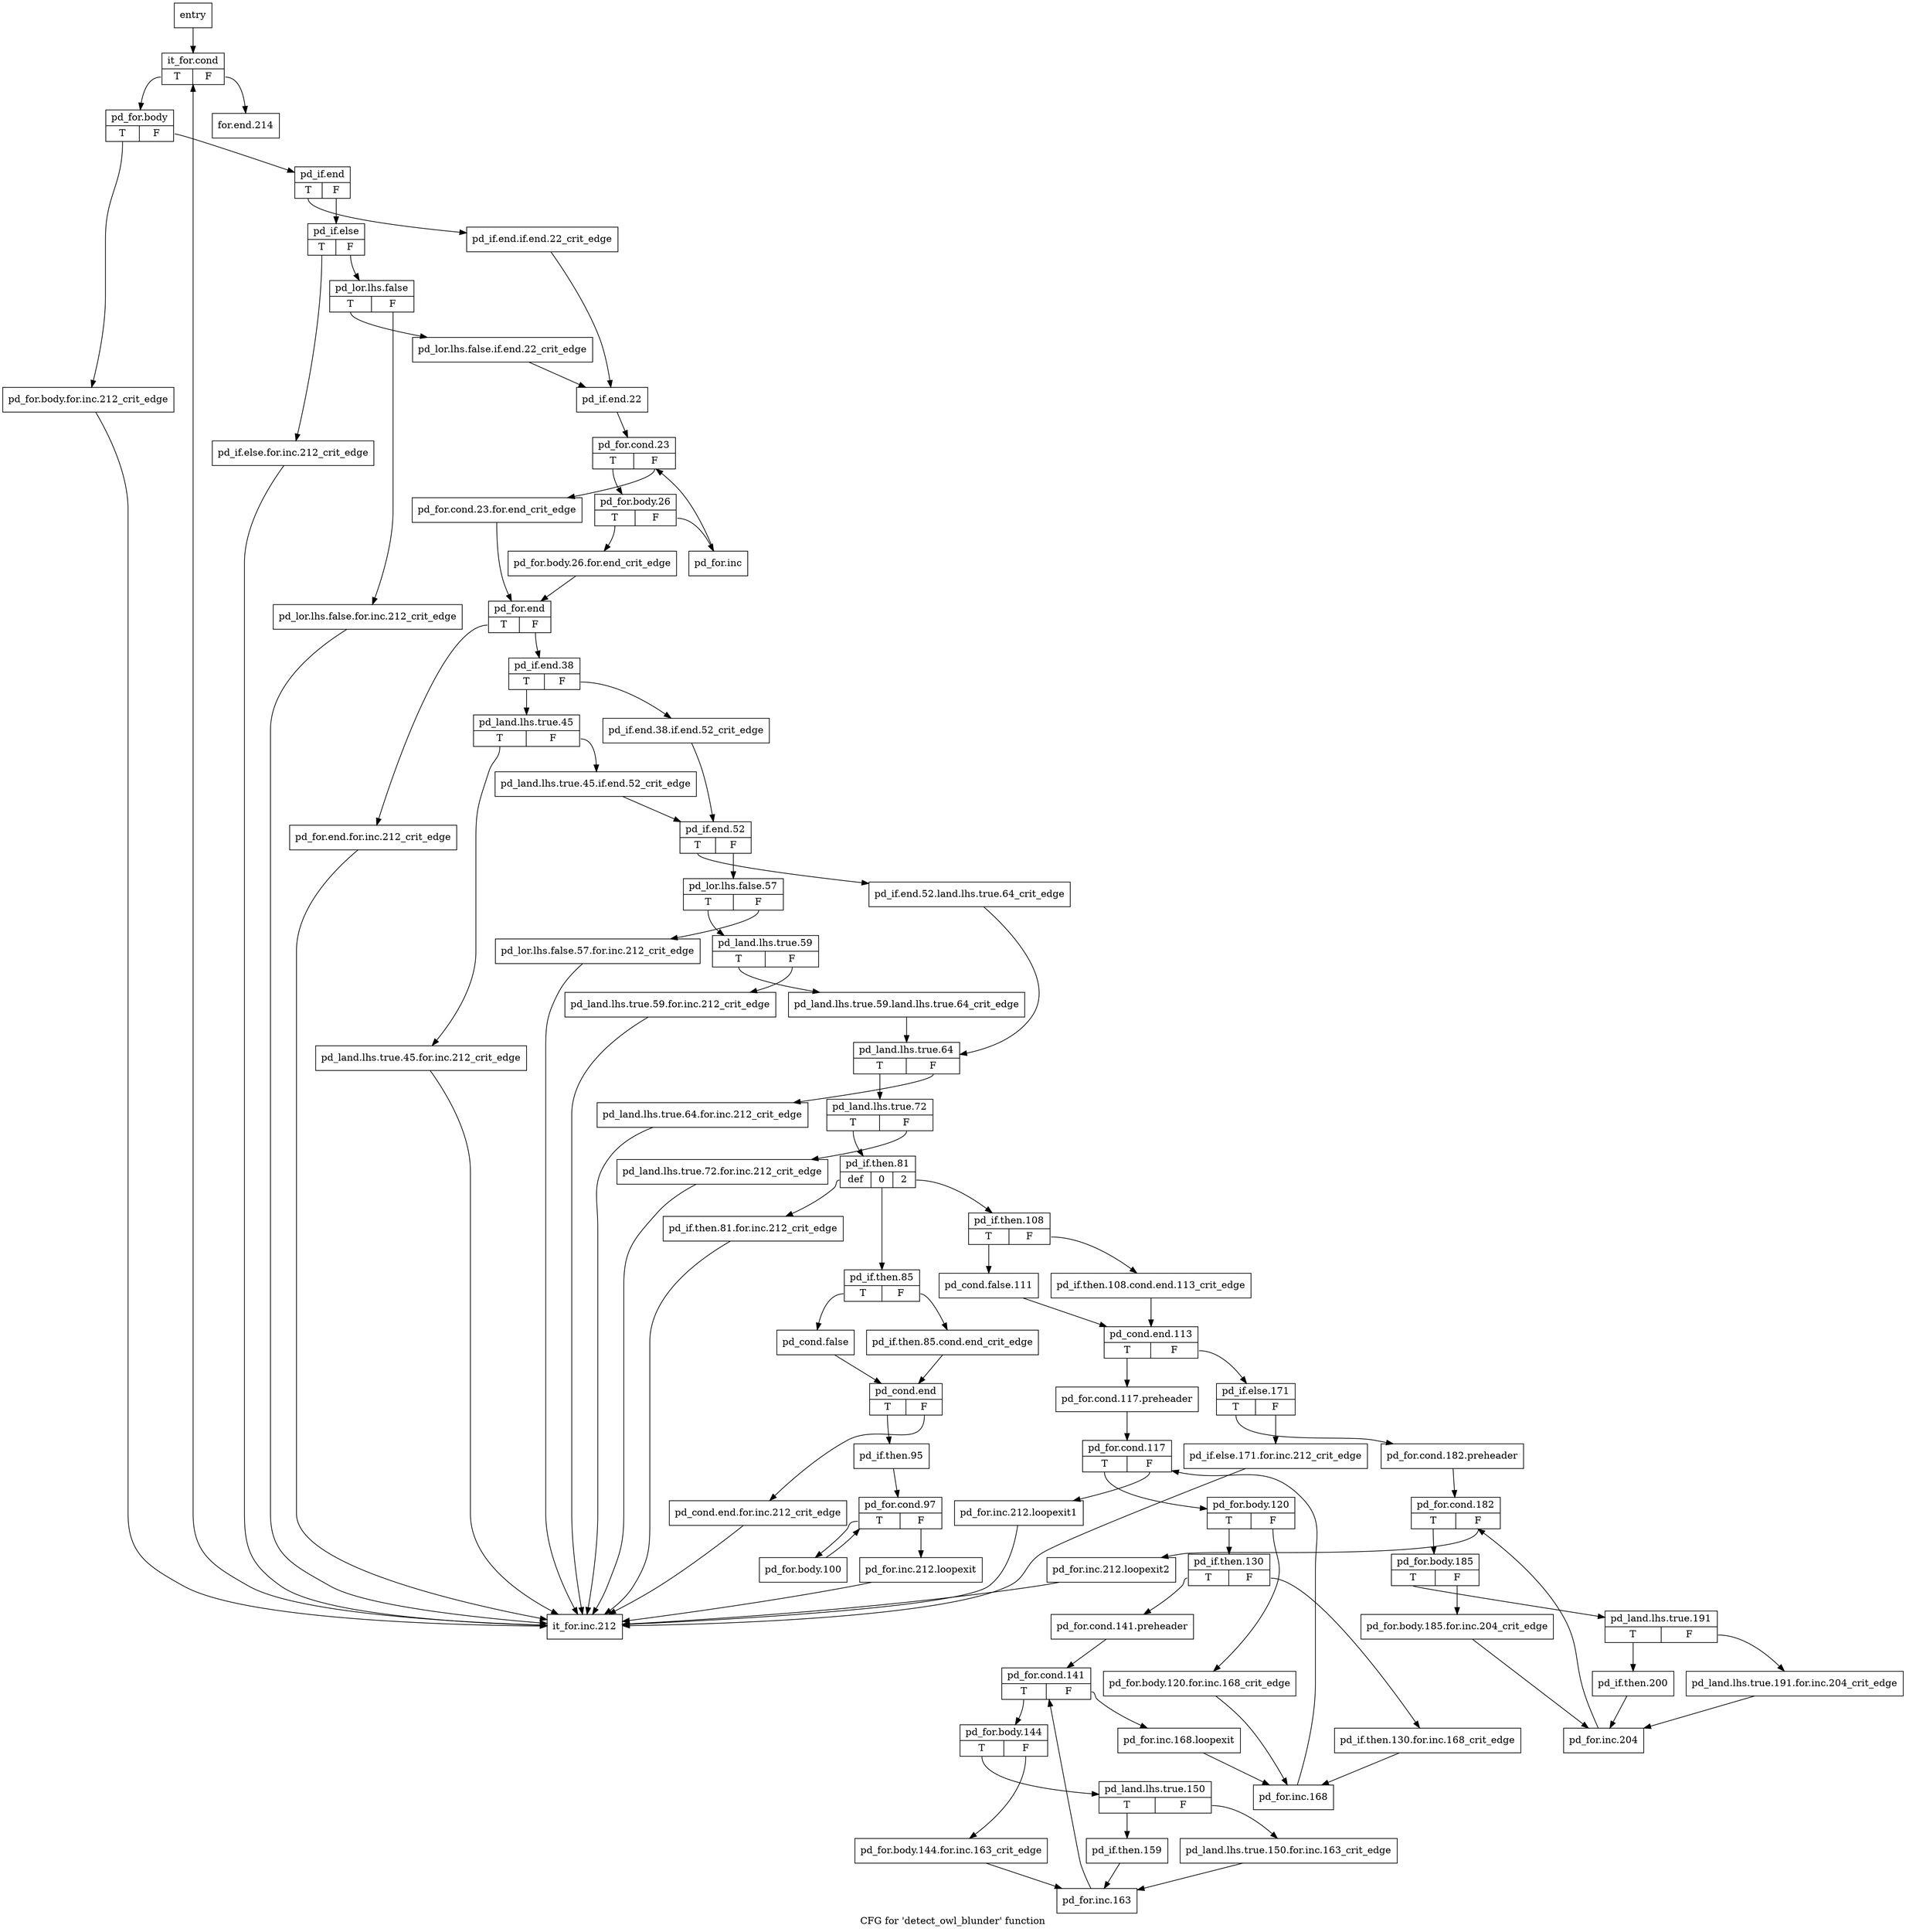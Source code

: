 digraph "CFG for 'detect_owl_blunder' function" {
	label="CFG for 'detect_owl_blunder' function";

	Node0x3572d00 [shape=record,label="{entry}"];
	Node0x3572d00 -> Node0x3572d50;
	Node0x3572d50 [shape=record,label="{it_for.cond|{<s0>T|<s1>F}}"];
	Node0x3572d50:s0 -> Node0x3572da0;
	Node0x3572d50:s1 -> Node0x35745b0;
	Node0x3572da0 [shape=record,label="{pd_for.body|{<s0>T|<s1>F}}"];
	Node0x3572da0:s0 -> Node0x3572df0;
	Node0x3572da0:s1 -> Node0x3572e40;
	Node0x3572df0 [shape=record,label="{pd_for.body.for.inc.212_crit_edge}"];
	Node0x3572df0 -> Node0x3574560;
	Node0x3572e40 [shape=record,label="{pd_if.end|{<s0>T|<s1>F}}"];
	Node0x3572e40:s0 -> Node0x3572e90;
	Node0x3572e40:s1 -> Node0x3572ee0;
	Node0x3572e90 [shape=record,label="{pd_if.end.if.end.22_crit_edge}"];
	Node0x3572e90 -> Node0x3573070;
	Node0x3572ee0 [shape=record,label="{pd_if.else|{<s0>T|<s1>F}}"];
	Node0x3572ee0:s0 -> Node0x3572f30;
	Node0x3572ee0:s1 -> Node0x3572f80;
	Node0x3572f30 [shape=record,label="{pd_if.else.for.inc.212_crit_edge}"];
	Node0x3572f30 -> Node0x3574560;
	Node0x3572f80 [shape=record,label="{pd_lor.lhs.false|{<s0>T|<s1>F}}"];
	Node0x3572f80:s0 -> Node0x3573020;
	Node0x3572f80:s1 -> Node0x3572fd0;
	Node0x3572fd0 [shape=record,label="{pd_lor.lhs.false.for.inc.212_crit_edge}"];
	Node0x3572fd0 -> Node0x3574560;
	Node0x3573020 [shape=record,label="{pd_lor.lhs.false.if.end.22_crit_edge}"];
	Node0x3573020 -> Node0x3573070;
	Node0x3573070 [shape=record,label="{pd_if.end.22}"];
	Node0x3573070 -> Node0x35730c0;
	Node0x35730c0 [shape=record,label="{pd_for.cond.23|{<s0>T|<s1>F}}"];
	Node0x35730c0:s0 -> Node0x3573160;
	Node0x35730c0:s1 -> Node0x3573110;
	Node0x3573110 [shape=record,label="{pd_for.cond.23.for.end_crit_edge}"];
	Node0x3573110 -> Node0x3573250;
	Node0x3573160 [shape=record,label="{pd_for.body.26|{<s0>T|<s1>F}}"];
	Node0x3573160:s0 -> Node0x35731b0;
	Node0x3573160:s1 -> Node0x3573200;
	Node0x35731b0 [shape=record,label="{pd_for.body.26.for.end_crit_edge}"];
	Node0x35731b0 -> Node0x3573250;
	Node0x3573200 [shape=record,label="{pd_for.inc}"];
	Node0x3573200 -> Node0x35730c0;
	Node0x3573250 [shape=record,label="{pd_for.end|{<s0>T|<s1>F}}"];
	Node0x3573250:s0 -> Node0x35732a0;
	Node0x3573250:s1 -> Node0x35732f0;
	Node0x35732a0 [shape=record,label="{pd_for.end.for.inc.212_crit_edge}"];
	Node0x35732a0 -> Node0x3574560;
	Node0x35732f0 [shape=record,label="{pd_if.end.38|{<s0>T|<s1>F}}"];
	Node0x35732f0:s0 -> Node0x3573390;
	Node0x35732f0:s1 -> Node0x3573340;
	Node0x3573340 [shape=record,label="{pd_if.end.38.if.end.52_crit_edge}"];
	Node0x3573340 -> Node0x3573480;
	Node0x3573390 [shape=record,label="{pd_land.lhs.true.45|{<s0>T|<s1>F}}"];
	Node0x3573390:s0 -> Node0x3573430;
	Node0x3573390:s1 -> Node0x35733e0;
	Node0x35733e0 [shape=record,label="{pd_land.lhs.true.45.if.end.52_crit_edge}"];
	Node0x35733e0 -> Node0x3573480;
	Node0x3573430 [shape=record,label="{pd_land.lhs.true.45.for.inc.212_crit_edge}"];
	Node0x3573430 -> Node0x3574560;
	Node0x3573480 [shape=record,label="{pd_if.end.52|{<s0>T|<s1>F}}"];
	Node0x3573480:s0 -> Node0x35734d0;
	Node0x3573480:s1 -> Node0x3573520;
	Node0x35734d0 [shape=record,label="{pd_if.end.52.land.lhs.true.64_crit_edge}"];
	Node0x35734d0 -> Node0x35736b0;
	Node0x3573520 [shape=record,label="{pd_lor.lhs.false.57|{<s0>T|<s1>F}}"];
	Node0x3573520:s0 -> Node0x35735c0;
	Node0x3573520:s1 -> Node0x3573570;
	Node0x3573570 [shape=record,label="{pd_lor.lhs.false.57.for.inc.212_crit_edge}"];
	Node0x3573570 -> Node0x3574560;
	Node0x35735c0 [shape=record,label="{pd_land.lhs.true.59|{<s0>T|<s1>F}}"];
	Node0x35735c0:s0 -> Node0x3573660;
	Node0x35735c0:s1 -> Node0x3573610;
	Node0x3573610 [shape=record,label="{pd_land.lhs.true.59.for.inc.212_crit_edge}"];
	Node0x3573610 -> Node0x3574560;
	Node0x3573660 [shape=record,label="{pd_land.lhs.true.59.land.lhs.true.64_crit_edge}"];
	Node0x3573660 -> Node0x35736b0;
	Node0x35736b0 [shape=record,label="{pd_land.lhs.true.64|{<s0>T|<s1>F}}"];
	Node0x35736b0:s0 -> Node0x3573750;
	Node0x35736b0:s1 -> Node0x3573700;
	Node0x3573700 [shape=record,label="{pd_land.lhs.true.64.for.inc.212_crit_edge}"];
	Node0x3573700 -> Node0x3574560;
	Node0x3573750 [shape=record,label="{pd_land.lhs.true.72|{<s0>T|<s1>F}}"];
	Node0x3573750:s0 -> Node0x35737f0;
	Node0x3573750:s1 -> Node0x35737a0;
	Node0x35737a0 [shape=record,label="{pd_land.lhs.true.72.for.inc.212_crit_edge}"];
	Node0x35737a0 -> Node0x3574560;
	Node0x35737f0 [shape=record,label="{pd_if.then.81|{<s0>def|<s1>0|<s2>2}}"];
	Node0x35737f0:s0 -> Node0x3573840;
	Node0x35737f0:s1 -> Node0x3573890;
	Node0x35737f0:s2 -> Node0x3573b10;
	Node0x3573840 [shape=record,label="{pd_if.then.81.for.inc.212_crit_edge}"];
	Node0x3573840 -> Node0x3574560;
	Node0x3573890 [shape=record,label="{pd_if.then.85|{<s0>T|<s1>F}}"];
	Node0x3573890:s0 -> Node0x3573930;
	Node0x3573890:s1 -> Node0x35738e0;
	Node0x35738e0 [shape=record,label="{pd_if.then.85.cond.end_crit_edge}"];
	Node0x35738e0 -> Node0x3573980;
	Node0x3573930 [shape=record,label="{pd_cond.false}"];
	Node0x3573930 -> Node0x3573980;
	Node0x3573980 [shape=record,label="{pd_cond.end|{<s0>T|<s1>F}}"];
	Node0x3573980:s0 -> Node0x3573a20;
	Node0x3573980:s1 -> Node0x35739d0;
	Node0x35739d0 [shape=record,label="{pd_cond.end.for.inc.212_crit_edge}"];
	Node0x35739d0 -> Node0x3574560;
	Node0x3573a20 [shape=record,label="{pd_if.then.95}"];
	Node0x3573a20 -> Node0x3573a70;
	Node0x3573a70 [shape=record,label="{pd_for.cond.97|{<s0>T|<s1>F}}"];
	Node0x3573a70:s0 -> Node0x3573ac0;
	Node0x3573a70:s1 -> Node0x3574470;
	Node0x3573ac0 [shape=record,label="{pd_for.body.100}"];
	Node0x3573ac0 -> Node0x3573a70;
	Node0x3573b10 [shape=record,label="{pd_if.then.108|{<s0>T|<s1>F}}"];
	Node0x3573b10:s0 -> Node0x3573bb0;
	Node0x3573b10:s1 -> Node0x3573b60;
	Node0x3573b60 [shape=record,label="{pd_if.then.108.cond.end.113_crit_edge}"];
	Node0x3573b60 -> Node0x3573c00;
	Node0x3573bb0 [shape=record,label="{pd_cond.false.111}"];
	Node0x3573bb0 -> Node0x3573c00;
	Node0x3573c00 [shape=record,label="{pd_cond.end.113|{<s0>T|<s1>F}}"];
	Node0x3573c00:s0 -> Node0x3573c50;
	Node0x3573c00:s1 -> Node0x3574150;
	Node0x3573c50 [shape=record,label="{pd_for.cond.117.preheader}"];
	Node0x3573c50 -> Node0x3573ca0;
	Node0x3573ca0 [shape=record,label="{pd_for.cond.117|{<s0>T|<s1>F}}"];
	Node0x3573ca0:s0 -> Node0x3573cf0;
	Node0x3573ca0:s1 -> Node0x35744c0;
	Node0x3573cf0 [shape=record,label="{pd_for.body.120|{<s0>T|<s1>F}}"];
	Node0x3573cf0:s0 -> Node0x3573d90;
	Node0x3573cf0:s1 -> Node0x3573d40;
	Node0x3573d40 [shape=record,label="{pd_for.body.120.for.inc.168_crit_edge}"];
	Node0x3573d40 -> Node0x3574100;
	Node0x3573d90 [shape=record,label="{pd_if.then.130|{<s0>T|<s1>F}}"];
	Node0x3573d90:s0 -> Node0x3573e30;
	Node0x3573d90:s1 -> Node0x3573de0;
	Node0x3573de0 [shape=record,label="{pd_if.then.130.for.inc.168_crit_edge}"];
	Node0x3573de0 -> Node0x3574100;
	Node0x3573e30 [shape=record,label="{pd_for.cond.141.preheader}"];
	Node0x3573e30 -> Node0x3573e80;
	Node0x3573e80 [shape=record,label="{pd_for.cond.141|{<s0>T|<s1>F}}"];
	Node0x3573e80:s0 -> Node0x3573ed0;
	Node0x3573e80:s1 -> Node0x35740b0;
	Node0x3573ed0 [shape=record,label="{pd_for.body.144|{<s0>T|<s1>F}}"];
	Node0x3573ed0:s0 -> Node0x3573f70;
	Node0x3573ed0:s1 -> Node0x3573f20;
	Node0x3573f20 [shape=record,label="{pd_for.body.144.for.inc.163_crit_edge}"];
	Node0x3573f20 -> Node0x3574060;
	Node0x3573f70 [shape=record,label="{pd_land.lhs.true.150|{<s0>T|<s1>F}}"];
	Node0x3573f70:s0 -> Node0x3574010;
	Node0x3573f70:s1 -> Node0x3573fc0;
	Node0x3573fc0 [shape=record,label="{pd_land.lhs.true.150.for.inc.163_crit_edge}"];
	Node0x3573fc0 -> Node0x3574060;
	Node0x3574010 [shape=record,label="{pd_if.then.159}"];
	Node0x3574010 -> Node0x3574060;
	Node0x3574060 [shape=record,label="{pd_for.inc.163}"];
	Node0x3574060 -> Node0x3573e80;
	Node0x35740b0 [shape=record,label="{pd_for.inc.168.loopexit}"];
	Node0x35740b0 -> Node0x3574100;
	Node0x3574100 [shape=record,label="{pd_for.inc.168}"];
	Node0x3574100 -> Node0x3573ca0;
	Node0x3574150 [shape=record,label="{pd_if.else.171|{<s0>T|<s1>F}}"];
	Node0x3574150:s0 -> Node0x35741f0;
	Node0x3574150:s1 -> Node0x35741a0;
	Node0x35741a0 [shape=record,label="{pd_if.else.171.for.inc.212_crit_edge}"];
	Node0x35741a0 -> Node0x3574560;
	Node0x35741f0 [shape=record,label="{pd_for.cond.182.preheader}"];
	Node0x35741f0 -> Node0x3574240;
	Node0x3574240 [shape=record,label="{pd_for.cond.182|{<s0>T|<s1>F}}"];
	Node0x3574240:s0 -> Node0x3574290;
	Node0x3574240:s1 -> Node0x3574510;
	Node0x3574290 [shape=record,label="{pd_for.body.185|{<s0>T|<s1>F}}"];
	Node0x3574290:s0 -> Node0x3574330;
	Node0x3574290:s1 -> Node0x35742e0;
	Node0x35742e0 [shape=record,label="{pd_for.body.185.for.inc.204_crit_edge}"];
	Node0x35742e0 -> Node0x3574420;
	Node0x3574330 [shape=record,label="{pd_land.lhs.true.191|{<s0>T|<s1>F}}"];
	Node0x3574330:s0 -> Node0x35743d0;
	Node0x3574330:s1 -> Node0x3574380;
	Node0x3574380 [shape=record,label="{pd_land.lhs.true.191.for.inc.204_crit_edge}"];
	Node0x3574380 -> Node0x3574420;
	Node0x35743d0 [shape=record,label="{pd_if.then.200}"];
	Node0x35743d0 -> Node0x3574420;
	Node0x3574420 [shape=record,label="{pd_for.inc.204}"];
	Node0x3574420 -> Node0x3574240;
	Node0x3574470 [shape=record,label="{pd_for.inc.212.loopexit}"];
	Node0x3574470 -> Node0x3574560;
	Node0x35744c0 [shape=record,label="{pd_for.inc.212.loopexit1}"];
	Node0x35744c0 -> Node0x3574560;
	Node0x3574510 [shape=record,label="{pd_for.inc.212.loopexit2}"];
	Node0x3574510 -> Node0x3574560;
	Node0x3574560 [shape=record,label="{it_for.inc.212}"];
	Node0x3574560 -> Node0x3572d50;
	Node0x35745b0 [shape=record,label="{for.end.214}"];
}

